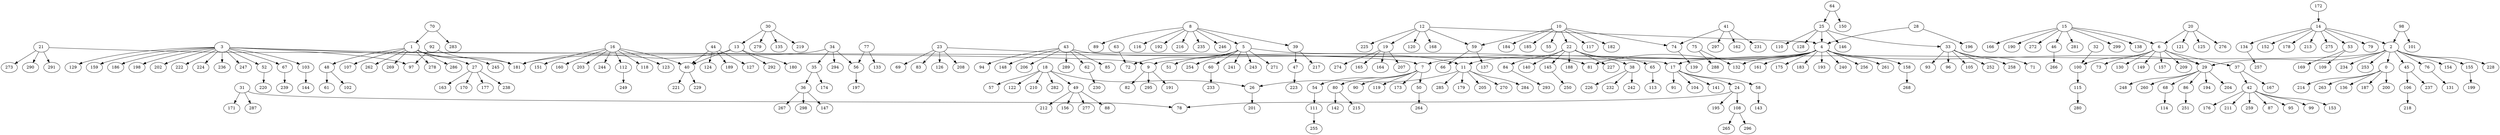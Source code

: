 digraph arbol {0 -> 136[Label=1];
0 -> 187[Label=1];
0 -> 200[Label=1];
0 -> 214[Label=1];
0 -> 263[Label=1];
1 -> 27[Label=1];
1 -> 48[Label=1];
1 -> 107[Label=1];
1 -> 181[Label=1];
1 -> 262[Label=1];
1 -> 269[Label=1];
1 -> 278[Label=1];
1 -> 286[Label=1];
2 -> 0[Label=1];
2 -> 17[Label=1];
2 -> 29[Label=1];
2 -> 45[Label=1];
2 -> 76[Label=1];
2 -> 154[Label=1];
2 -> 155[Label=1];
2 -> 228[Label=1];
2 -> 234[Label=1];
2 -> 253[Label=1];
3 -> 9[Label=1];
3 -> 52[Label=1];
3 -> 67[Label=1];
3 -> 97[Label=1];
3 -> 103[Label=1];
3 -> 129[Label=1];
3 -> 159[Label=1];
3 -> 181[Label=1];
3 -> 186[Label=1];
3 -> 198[Label=1];
3 -> 202[Label=1];
3 -> 222[Label=1];
3 -> 224[Label=1];
3 -> 236[Label=1];
3 -> 247[Label=1];
4 -> 7[Label=1];
4 -> 9[Label=1];
4 -> 11[Label=1];
4 -> 29[Label=1];
4 -> 81[Label=1];
4 -> 132[Label=1];
4 -> 158[Label=1];
4 -> 161[Label=1];
4 -> 175[Label=1];
4 -> 183[Label=1];
4 -> 193[Label=1];
4 -> 240[Label=1];
4 -> 256[Label=1];
4 -> 261[Label=1];
5 -> 51[Label=1];
5 -> 60[Label=1];
5 -> 72[Label=1];
5 -> 81[Label=1];
5 -> 241[Label=1];
5 -> 243[Label=1];
5 -> 254[Label=1];
5 -> 271[Label=1];
6 -> 29[Label=1];
6 -> 37[Label=1];
6 -> 73[Label=1];
6 -> 100[Label=1];
6 -> 130[Label=1];
6 -> 149[Label=1];
6 -> 157[Label=1];
6 -> 209[Label=1];
7 -> 50[Label=1];
7 -> 54[Label=1];
7 -> 80[Label=1];
7 -> 90[Label=1];
7 -> 119[Label=1];
7 -> 173[Label=1];
8 -> 5[Label=1];
8 -> 39[Label=1];
8 -> 89[Label=1];
8 -> 116[Label=1];
8 -> 192[Label=1];
8 -> 216[Label=1];
8 -> 235[Label=1];
8 -> 246[Label=1];
9 -> 82[Label=1];
9 -> 191[Label=1];
9 -> 295[Label=1];
10 -> 22[Label=1];
10 -> 55[Label=1];
10 -> 59[Label=1];
10 -> 74[Label=1];
10 -> 117[Label=1];
10 -> 182[Label=1];
10 -> 184[Label=1];
10 -> 185[Label=1];
11 -> 26[Label=1];
11 -> 179[Label=1];
11 -> 205[Label=1];
11 -> 270[Label=1];
11 -> 284[Label=1];
11 -> 285[Label=1];
12 -> 4[Label=1];
12 -> 19[Label=1];
12 -> 59[Label=1];
12 -> 120[Label=1];
12 -> 168[Label=1];
12 -> 225[Label=1];
13 -> 40[Label=1];
13 -> 180[Label=1];
13 -> 181[Label=1];
13 -> 292[Label=1];
14 -> 2[Label=1];
14 -> 53[Label=1];
14 -> 79[Label=1];
14 -> 134[Label=1];
14 -> 152[Label=1];
14 -> 178[Label=1];
14 -> 213[Label=1];
14 -> 275[Label=1];
15 -> 6[Label=1];
15 -> 46[Label=1];
15 -> 138[Label=1];
15 -> 166[Label=1];
15 -> 190[Label=1];
15 -> 272[Label=1];
15 -> 281[Label=1];
15 -> 299[Label=1];
16 -> 40[Label=1];
16 -> 112[Label=1];
16 -> 118[Label=1];
16 -> 123[Label=1];
16 -> 151[Label=1];
16 -> 160[Label=1];
16 -> 203[Label=1];
16 -> 244[Label=1];
17 -> 24[Label=1];
17 -> 58[Label=1];
17 -> 91[Label=1];
17 -> 104[Label=1];
17 -> 141[Label=1];
18 -> 26[Label=1];
18 -> 49[Label=1];
18 -> 57[Label=1];
18 -> 122[Label=1];
18 -> 210[Label=1];
18 -> 282[Label=1];
19 -> 164[Label=1];
19 -> 165[Label=1];
19 -> 207[Label=1];
19 -> 274[Label=1];
20 -> 6[Label=1];
20 -> 121[Label=1];
20 -> 125[Label=1];
20 -> 276[Label=1];
21 -> 17[Label=1];
21 -> 273[Label=1];
21 -> 290[Label=1];
21 -> 291[Label=1];
22 -> 38[Label=1];
22 -> 65[Label=1];
22 -> 84[Label=1];
22 -> 140[Label=1];
22 -> 145[Label=1];
22 -> 188[Label=1];
22 -> 227[Label=1];
23 -> 7[Label=1];
23 -> 69[Label=1];
23 -> 83[Label=1];
23 -> 126[Label=1];
23 -> 208[Label=1];
24 -> 78[Label=1];
24 -> 108[Label=1];
24 -> 195[Label=1];
25 -> 4[Label=1];
25 -> 33[Label=1];
25 -> 110[Label=1];
25 -> 128[Label=1];
25 -> 146[Label=1];
26 -> 201[Label=1];
27 -> 163[Label=1];
27 -> 170[Label=1];
27 -> 177[Label=1];
27 -> 238[Label=1];
28 -> 4[Label=1];
28 -> 196[Label=1];
29 -> 68[Label=1];
29 -> 86[Label=1];
29 -> 194[Label=1];
29 -> 204[Label=1];
29 -> 248[Label=1];
29 -> 260[Label=1];
30 -> 13[Label=1];
30 -> 135[Label=1];
30 -> 219[Label=1];
30 -> 279[Label=1];
31 -> 78[Label=1];
31 -> 171[Label=1];
31 -> 287[Label=1];
32 -> 100[Label=1];
33 -> 71[Label=1];
33 -> 93[Label=1];
33 -> 96[Label=1];
33 -> 105[Label=1];
33 -> 252[Label=1];
33 -> 258[Label=1];
34 -> 35[Label=1];
34 -> 56[Label=1];
34 -> 181[Label=1];
34 -> 294[Label=1];
35 -> 36[Label=1];
35 -> 174[Label=1];
36 -> 147[Label=1];
36 -> 267[Label=1];
36 -> 298[Label=1];
37 -> 42[Label=1];
37 -> 167[Label=1];
38 -> 226[Label=1];
38 -> 232[Label=1];
38 -> 242[Label=1];
39 -> 47[Label=1];
39 -> 217[Label=1];
40 -> 221[Label=1];
40 -> 229[Label=1];
41 -> 74[Label=1];
41 -> 162[Label=1];
41 -> 231[Label=1];
41 -> 297[Label=1];
42 -> 87[Label=1];
42 -> 95[Label=1];
42 -> 99[Label=1];
42 -> 153[Label=1];
42 -> 176[Label=1];
42 -> 211[Label=1];
42 -> 259[Label=1];
43 -> 11[Label=1];
43 -> 62[Label=1];
43 -> 85[Label=1];
43 -> 94[Label=1];
43 -> 148[Label=1];
43 -> 206[Label=1];
43 -> 289[Label=1];
44 -> 40[Label=1];
44 -> 124[Label=1];
44 -> 127[Label=1];
44 -> 189[Label=1];
45 -> 106[Label=1];
45 -> 237[Label=1];
46 -> 266[Label=1];
47 -> 223[Label=1];
48 -> 61[Label=1];
48 -> 102[Label=1];
49 -> 88[Label=1];
49 -> 156[Label=1];
49 -> 212[Label=1];
49 -> 277[Label=1];
50 -> 264[Label=1];
52 -> 220[Label=1];
53 -> 109[Label=1];
53 -> 169[Label=1];
54 -> 111[Label=1];
56 -> 197[Label=1];
58 -> 143[Label=1];
59 -> 66[Label=1];
59 -> 137[Label=1];
60 -> 233[Label=1];
62 -> 230[Label=1];
63 -> 72[Label=1];
64 -> 25[Label=1];
64 -> 150[Label=1];
65 -> 113[Label=1];
67 -> 239[Label=1];
68 -> 114[Label=1];
70 -> 1[Label=1];
70 -> 283[Label=1];
74 -> 139[Label=1];
75 -> 132[Label=1];
75 -> 288[Label=1];
76 -> 131[Label=1];
77 -> 56[Label=1];
77 -> 133[Label=1];
80 -> 142[Label=1];
80 -> 215[Label=1];
84 -> 293[Label=1];
86 -> 251[Label=1];
92 -> 97[Label=1];
92 -> 245[Label=1];
98 -> 2[Label=1];
98 -> 101[Label=1];
100 -> 115[Label=1];
103 -> 144[Label=1];
106 -> 218[Label=1];
108 -> 265[Label=1];
108 -> 296[Label=1];
111 -> 255[Label=1];
112 -> 249[Label=1];
115 -> 280[Label=1];
134 -> 257[Label=1];
145 -> 250[Label=1];
155 -> 199[Label=1];
158 -> 268[Label=1];
172 -> 14[Label=1];
}